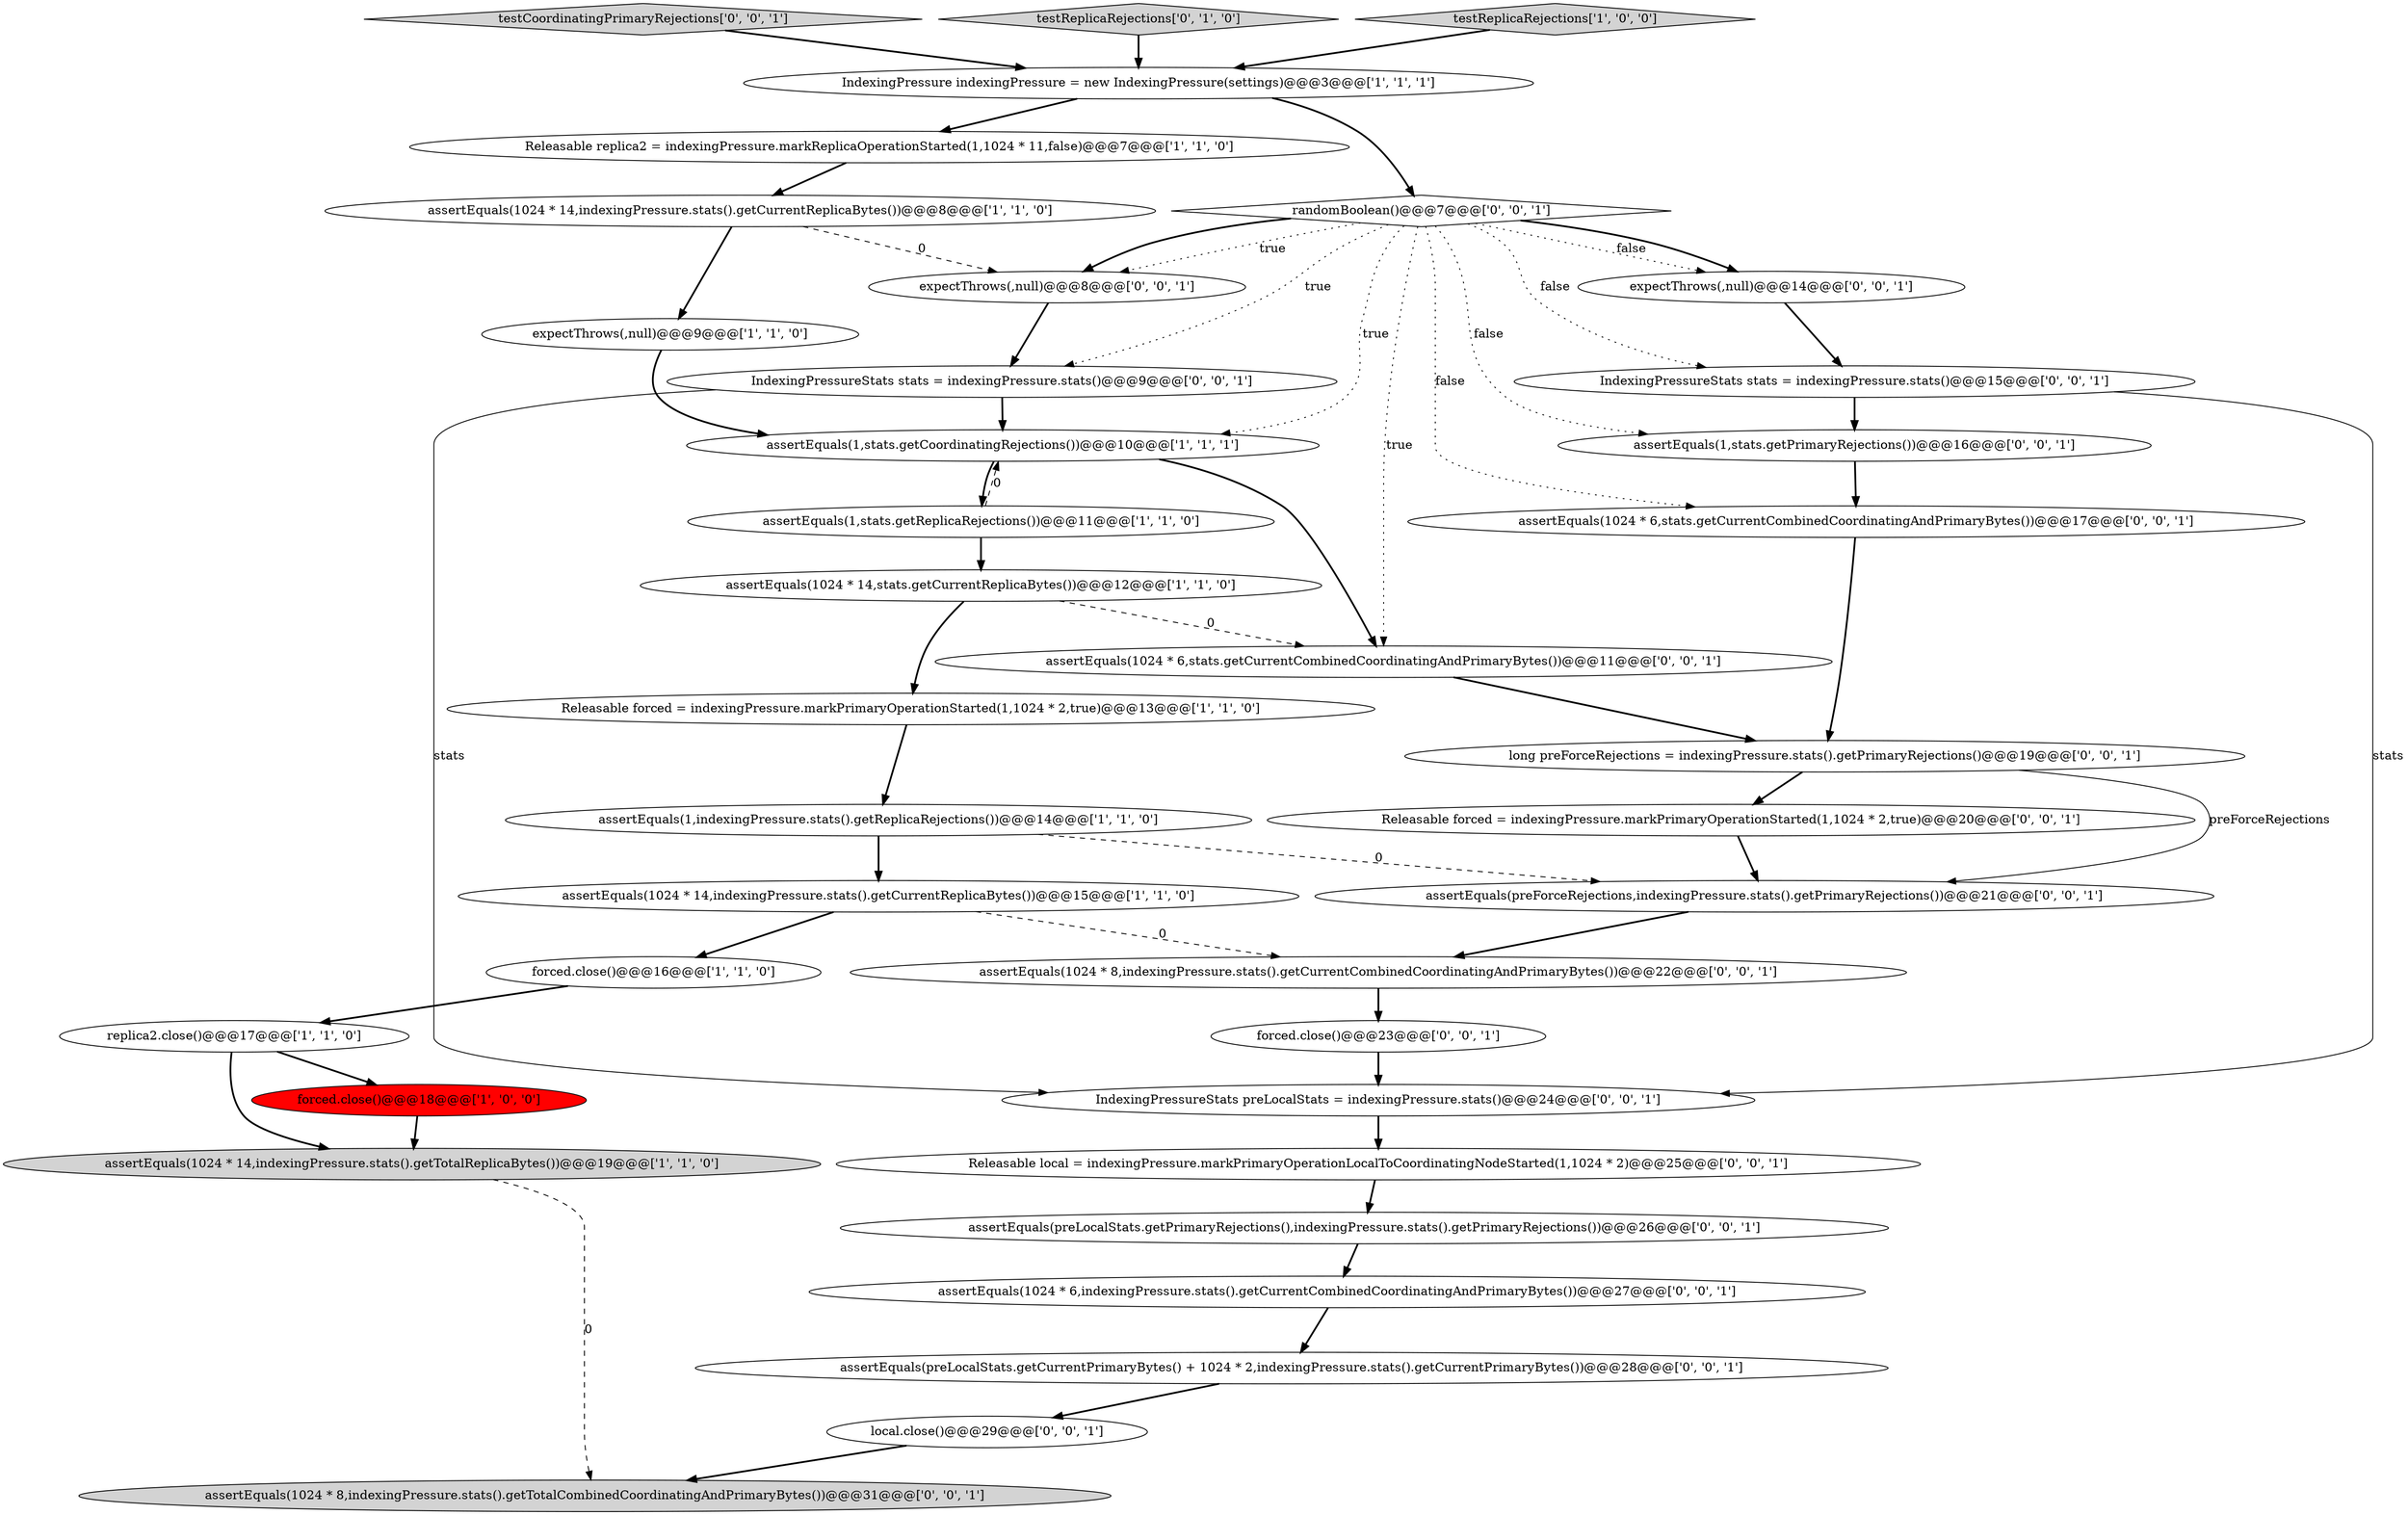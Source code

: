digraph {
35 [style = filled, label = "assertEquals(1024 * 8,indexingPressure.stats().getCurrentCombinedCoordinatingAndPrimaryBytes())@@@22@@@['0', '0', '1']", fillcolor = white, shape = ellipse image = "AAA0AAABBB3BBB"];
18 [style = filled, label = "testCoordinatingPrimaryRejections['0', '0', '1']", fillcolor = lightgray, shape = diamond image = "AAA0AAABBB3BBB"];
36 [style = filled, label = "assertEquals(preForceRejections,indexingPressure.stats().getPrimaryRejections())@@@21@@@['0', '0', '1']", fillcolor = white, shape = ellipse image = "AAA0AAABBB3BBB"];
27 [style = filled, label = "long preForceRejections = indexingPressure.stats().getPrimaryRejections()@@@19@@@['0', '0', '1']", fillcolor = white, shape = ellipse image = "AAA0AAABBB3BBB"];
6 [style = filled, label = "Releasable replica2 = indexingPressure.markReplicaOperationStarted(1,1024 * 11,false)@@@7@@@['1', '1', '0']", fillcolor = white, shape = ellipse image = "AAA0AAABBB1BBB"];
33 [style = filled, label = "IndexingPressureStats stats = indexingPressure.stats()@@@9@@@['0', '0', '1']", fillcolor = white, shape = ellipse image = "AAA0AAABBB3BBB"];
7 [style = filled, label = "assertEquals(1,stats.getCoordinatingRejections())@@@10@@@['1', '1', '1']", fillcolor = white, shape = ellipse image = "AAA0AAABBB1BBB"];
17 [style = filled, label = "IndexingPressureStats preLocalStats = indexingPressure.stats()@@@24@@@['0', '0', '1']", fillcolor = white, shape = ellipse image = "AAA0AAABBB3BBB"];
31 [style = filled, label = "assertEquals(1024 * 8,indexingPressure.stats().getTotalCombinedCoordinatingAndPrimaryBytes())@@@31@@@['0', '0', '1']", fillcolor = lightgray, shape = ellipse image = "AAA0AAABBB3BBB"];
0 [style = filled, label = "Releasable forced = indexingPressure.markPrimaryOperationStarted(1,1024 * 2,true)@@@13@@@['1', '1', '0']", fillcolor = white, shape = ellipse image = "AAA0AAABBB1BBB"];
16 [style = filled, label = "assertEquals(preLocalStats.getPrimaryRejections(),indexingPressure.stats().getPrimaryRejections())@@@26@@@['0', '0', '1']", fillcolor = white, shape = ellipse image = "AAA0AAABBB3BBB"];
26 [style = filled, label = "expectThrows(,null)@@@14@@@['0', '0', '1']", fillcolor = white, shape = ellipse image = "AAA0AAABBB3BBB"];
8 [style = filled, label = "forced.close()@@@18@@@['1', '0', '0']", fillcolor = red, shape = ellipse image = "AAA1AAABBB1BBB"];
11 [style = filled, label = "forced.close()@@@16@@@['1', '1', '0']", fillcolor = white, shape = ellipse image = "AAA0AAABBB1BBB"];
14 [style = filled, label = "expectThrows(,null)@@@9@@@['1', '1', '0']", fillcolor = white, shape = ellipse image = "AAA0AAABBB1BBB"];
19 [style = filled, label = "assertEquals(1,stats.getPrimaryRejections())@@@16@@@['0', '0', '1']", fillcolor = white, shape = ellipse image = "AAA0AAABBB3BBB"];
34 [style = filled, label = "expectThrows(,null)@@@8@@@['0', '0', '1']", fillcolor = white, shape = ellipse image = "AAA0AAABBB3BBB"];
5 [style = filled, label = "assertEquals(1024 * 14,indexingPressure.stats().getCurrentReplicaBytes())@@@8@@@['1', '1', '0']", fillcolor = white, shape = ellipse image = "AAA0AAABBB1BBB"];
25 [style = filled, label = "assertEquals(1024 * 6,indexingPressure.stats().getCurrentCombinedCoordinatingAndPrimaryBytes())@@@27@@@['0', '0', '1']", fillcolor = white, shape = ellipse image = "AAA0AAABBB3BBB"];
32 [style = filled, label = "assertEquals(1024 * 6,stats.getCurrentCombinedCoordinatingAndPrimaryBytes())@@@11@@@['0', '0', '1']", fillcolor = white, shape = ellipse image = "AAA0AAABBB3BBB"];
12 [style = filled, label = "assertEquals(1024 * 14,indexingPressure.stats().getCurrentReplicaBytes())@@@15@@@['1', '1', '0']", fillcolor = white, shape = ellipse image = "AAA0AAABBB1BBB"];
20 [style = filled, label = "forced.close()@@@23@@@['0', '0', '1']", fillcolor = white, shape = ellipse image = "AAA0AAABBB3BBB"];
22 [style = filled, label = "Releasable local = indexingPressure.markPrimaryOperationLocalToCoordinatingNodeStarted(1,1024 * 2)@@@25@@@['0', '0', '1']", fillcolor = white, shape = ellipse image = "AAA0AAABBB3BBB"];
28 [style = filled, label = "assertEquals(1024 * 6,stats.getCurrentCombinedCoordinatingAndPrimaryBytes())@@@17@@@['0', '0', '1']", fillcolor = white, shape = ellipse image = "AAA0AAABBB3BBB"];
13 [style = filled, label = "assertEquals(1,indexingPressure.stats().getReplicaRejections())@@@14@@@['1', '1', '0']", fillcolor = white, shape = ellipse image = "AAA0AAABBB1BBB"];
29 [style = filled, label = "local.close()@@@29@@@['0', '0', '1']", fillcolor = white, shape = ellipse image = "AAA0AAABBB3BBB"];
3 [style = filled, label = "assertEquals(1024 * 14,stats.getCurrentReplicaBytes())@@@12@@@['1', '1', '0']", fillcolor = white, shape = ellipse image = "AAA0AAABBB1BBB"];
15 [style = filled, label = "testReplicaRejections['0', '1', '0']", fillcolor = lightgray, shape = diamond image = "AAA0AAABBB2BBB"];
9 [style = filled, label = "assertEquals(1024 * 14,indexingPressure.stats().getTotalReplicaBytes())@@@19@@@['1', '1', '0']", fillcolor = lightgray, shape = ellipse image = "AAA0AAABBB1BBB"];
23 [style = filled, label = "Releasable forced = indexingPressure.markPrimaryOperationStarted(1,1024 * 2,true)@@@20@@@['0', '0', '1']", fillcolor = white, shape = ellipse image = "AAA0AAABBB3BBB"];
10 [style = filled, label = "testReplicaRejections['1', '0', '0']", fillcolor = lightgray, shape = diamond image = "AAA0AAABBB1BBB"];
24 [style = filled, label = "IndexingPressureStats stats = indexingPressure.stats()@@@15@@@['0', '0', '1']", fillcolor = white, shape = ellipse image = "AAA0AAABBB3BBB"];
4 [style = filled, label = "assertEquals(1,stats.getReplicaRejections())@@@11@@@['1', '1', '0']", fillcolor = white, shape = ellipse image = "AAA0AAABBB1BBB"];
21 [style = filled, label = "randomBoolean()@@@7@@@['0', '0', '1']", fillcolor = white, shape = diamond image = "AAA0AAABBB3BBB"];
30 [style = filled, label = "assertEquals(preLocalStats.getCurrentPrimaryBytes() + 1024 * 2,indexingPressure.stats().getCurrentPrimaryBytes())@@@28@@@['0', '0', '1']", fillcolor = white, shape = ellipse image = "AAA0AAABBB3BBB"];
1 [style = filled, label = "replica2.close()@@@17@@@['1', '1', '0']", fillcolor = white, shape = ellipse image = "AAA0AAABBB1BBB"];
2 [style = filled, label = "IndexingPressure indexingPressure = new IndexingPressure(settings)@@@3@@@['1', '1', '1']", fillcolor = white, shape = ellipse image = "AAA0AAABBB1BBB"];
33->7 [style = bold, label=""];
4->3 [style = bold, label=""];
7->32 [style = bold, label=""];
27->36 [style = solid, label="preForceRejections"];
15->2 [style = bold, label=""];
21->19 [style = dotted, label="false"];
20->17 [style = bold, label=""];
1->8 [style = bold, label=""];
24->19 [style = bold, label=""];
13->36 [style = dashed, label="0"];
0->13 [style = bold, label=""];
12->35 [style = dashed, label="0"];
11->1 [style = bold, label=""];
35->20 [style = bold, label=""];
2->6 [style = bold, label=""];
22->16 [style = bold, label=""];
25->30 [style = bold, label=""];
29->31 [style = bold, label=""];
21->34 [style = bold, label=""];
34->33 [style = bold, label=""];
12->11 [style = bold, label=""];
33->17 [style = solid, label="stats"];
21->26 [style = dotted, label="false"];
32->27 [style = bold, label=""];
16->25 [style = bold, label=""];
21->34 [style = dotted, label="true"];
21->32 [style = dotted, label="true"];
7->4 [style = bold, label=""];
5->14 [style = bold, label=""];
18->2 [style = bold, label=""];
17->22 [style = bold, label=""];
26->24 [style = bold, label=""];
21->24 [style = dotted, label="false"];
30->29 [style = bold, label=""];
5->34 [style = dashed, label="0"];
1->9 [style = bold, label=""];
3->0 [style = bold, label=""];
14->7 [style = bold, label=""];
21->28 [style = dotted, label="false"];
21->33 [style = dotted, label="true"];
24->17 [style = solid, label="stats"];
6->5 [style = bold, label=""];
21->26 [style = bold, label=""];
13->12 [style = bold, label=""];
9->31 [style = dashed, label="0"];
2->21 [style = bold, label=""];
4->7 [style = dashed, label="0"];
21->7 [style = dotted, label="true"];
8->9 [style = bold, label=""];
10->2 [style = bold, label=""];
27->23 [style = bold, label=""];
23->36 [style = bold, label=""];
19->28 [style = bold, label=""];
28->27 [style = bold, label=""];
3->32 [style = dashed, label="0"];
36->35 [style = bold, label=""];
}
